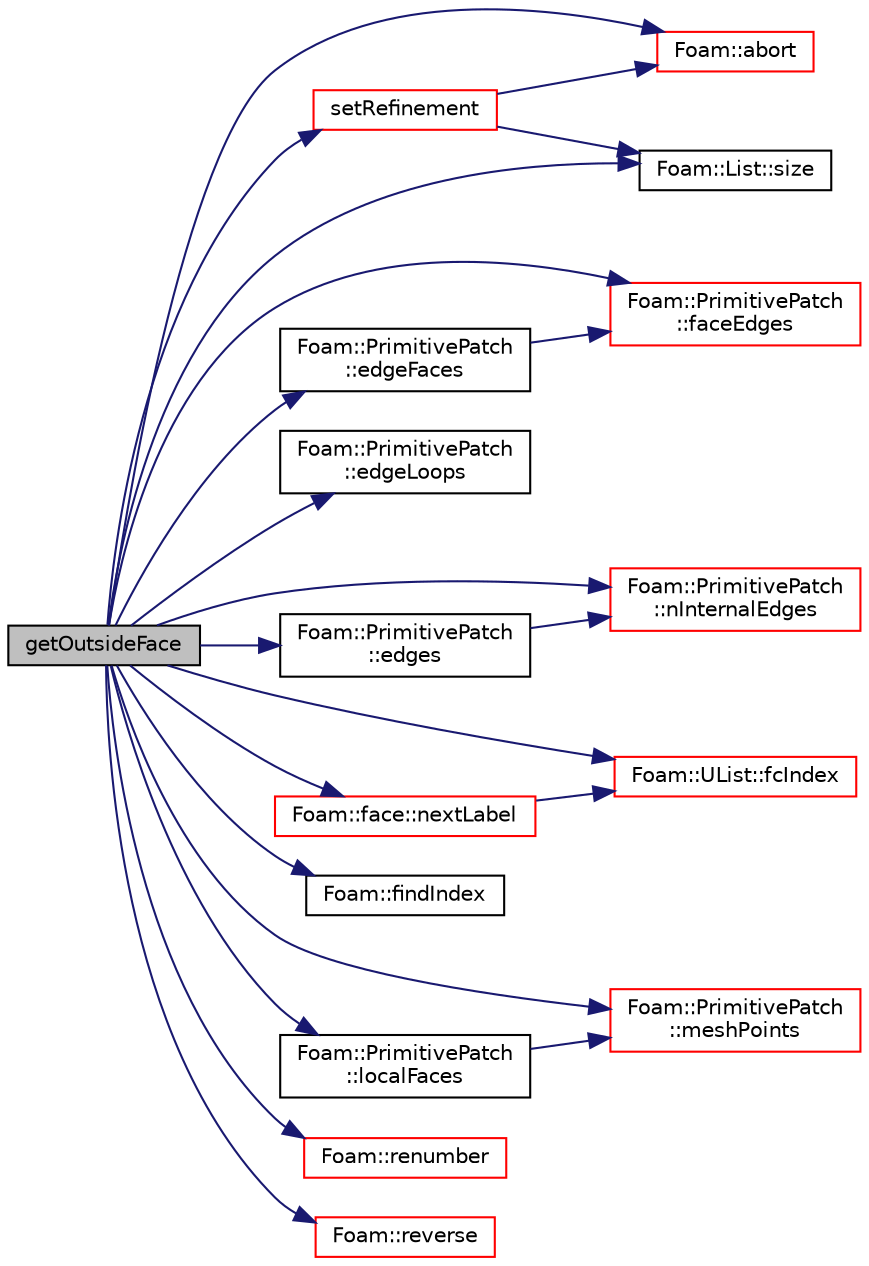 digraph "getOutsideFace"
{
  bgcolor="transparent";
  edge [fontname="Helvetica",fontsize="10",labelfontname="Helvetica",labelfontsize="10"];
  node [fontname="Helvetica",fontsize="10",shape=record];
  rankdir="LR";
  Node1 [label="getOutsideFace",height=0.2,width=0.4,color="black", fillcolor="grey75", style="filled", fontcolor="black"];
  Node1 -> Node2 [color="midnightblue",fontsize="10",style="solid",fontname="Helvetica"];
  Node2 [label="Foam::abort",height=0.2,width=0.4,color="red",URL="$a10974.html#a447107a607d03e417307c203fa5fb44b"];
  Node1 -> Node3 [color="midnightblue",fontsize="10",style="solid",fontname="Helvetica"];
  Node3 [label="Foam::PrimitivePatch\l::edgeFaces",height=0.2,width=0.4,color="black",URL="$a02011.html#ab456054a1e7e1a07261799f50167916f",tooltip="Return edge-face addressing. "];
  Node3 -> Node4 [color="midnightblue",fontsize="10",style="solid",fontname="Helvetica"];
  Node4 [label="Foam::PrimitivePatch\l::faceEdges",height=0.2,width=0.4,color="red",URL="$a02011.html#af8f18d40d14450677bb24334032e7638",tooltip="Return face-edge addressing. "];
  Node1 -> Node5 [color="midnightblue",fontsize="10",style="solid",fontname="Helvetica"];
  Node5 [label="Foam::PrimitivePatch\l::edgeLoops",height=0.2,width=0.4,color="black",URL="$a02011.html#aa4d2aa3783baa8e8471a3d37dcef0b5a",tooltip="Return list of closed loops of boundary vertices. "];
  Node1 -> Node6 [color="midnightblue",fontsize="10",style="solid",fontname="Helvetica"];
  Node6 [label="Foam::PrimitivePatch\l::edges",height=0.2,width=0.4,color="black",URL="$a02011.html#aae82d34fe433288eb6b1f9dea53675c8",tooltip="Return list of edges, address into LOCAL point list. "];
  Node6 -> Node7 [color="midnightblue",fontsize="10",style="solid",fontname="Helvetica"];
  Node7 [label="Foam::PrimitivePatch\l::nInternalEdges",height=0.2,width=0.4,color="red",URL="$a02011.html#ace02a7a9077597f147502cc5d2650081",tooltip="Number of internal edges. "];
  Node1 -> Node4 [color="midnightblue",fontsize="10",style="solid",fontname="Helvetica"];
  Node1 -> Node8 [color="midnightblue",fontsize="10",style="solid",fontname="Helvetica"];
  Node8 [label="Foam::UList::fcIndex",height=0.2,width=0.4,color="red",URL="$a02831.html#af4d05e19e6cdc80f0c7acd5bbe250f69",tooltip="Return the forward circular index, i.e. the next index. "];
  Node1 -> Node9 [color="midnightblue",fontsize="10",style="solid",fontname="Helvetica"];
  Node9 [label="Foam::findIndex",height=0.2,width=0.4,color="black",URL="$a10974.html#ac16695f83f370df159eed19f92d095fb",tooltip="Find first occurence of given element and return index,. "];
  Node1 -> Node10 [color="midnightblue",fontsize="10",style="solid",fontname="Helvetica"];
  Node10 [label="Foam::PrimitivePatch\l::localFaces",height=0.2,width=0.4,color="black",URL="$a02011.html#af5aca3ce69275c80366bc8d5c0584da2",tooltip="Return patch faces addressing into local point list. "];
  Node10 -> Node11 [color="midnightblue",fontsize="10",style="solid",fontname="Helvetica"];
  Node11 [label="Foam::PrimitivePatch\l::meshPoints",height=0.2,width=0.4,color="red",URL="$a02011.html#ae4935f85c38392518565dd7c666e3caf",tooltip="Return labelList of mesh points in patch. They are constructed. "];
  Node1 -> Node11 [color="midnightblue",fontsize="10",style="solid",fontname="Helvetica"];
  Node1 -> Node12 [color="midnightblue",fontsize="10",style="solid",fontname="Helvetica"];
  Node12 [label="Foam::face::nextLabel",height=0.2,width=0.4,color="red",URL="$a00725.html#a3a77b41d851606ec9fd4c68c792cde79",tooltip="Next vertex on face. "];
  Node12 -> Node8 [color="midnightblue",fontsize="10",style="solid",fontname="Helvetica"];
  Node1 -> Node7 [color="midnightblue",fontsize="10",style="solid",fontname="Helvetica"];
  Node1 -> Node13 [color="midnightblue",fontsize="10",style="solid",fontname="Helvetica"];
  Node13 [label="Foam::renumber",height=0.2,width=0.4,color="red",URL="$a10974.html#a495791c4d9e97a9fb63adc1124e336dd",tooltip="Renumber the values (not the indices) of a list. "];
  Node1 -> Node14 [color="midnightblue",fontsize="10",style="solid",fontname="Helvetica"];
  Node14 [label="Foam::reverse",height=0.2,width=0.4,color="red",URL="$a10974.html#a7153d7a33d40be3be4187d0e581437fe"];
  Node1 -> Node15 [color="midnightblue",fontsize="10",style="solid",fontname="Helvetica"];
  Node15 [label="setRefinement",height=0.2,width=0.4,color="red",URL="$a00316.html#a67d2bb0d6cac2b27ae250df417ef6942",tooltip="Play commands into polyTopoChange to combine faces. Gets. "];
  Node15 -> Node16 [color="midnightblue",fontsize="10",style="solid",fontname="Helvetica"];
  Node16 [label="Foam::List::size",height=0.2,width=0.4,color="black",URL="$a01391.html#a8a5f6fa29bd4b500caf186f60245b384",tooltip="Override size to be inconsistent with allocated storage. "];
  Node15 -> Node2 [color="midnightblue",fontsize="10",style="solid",fontname="Helvetica"];
  Node1 -> Node16 [color="midnightblue",fontsize="10",style="solid",fontname="Helvetica"];
}
